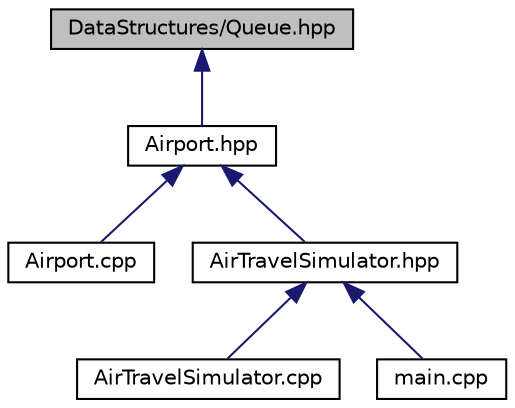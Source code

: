 digraph "DataStructures/Queue.hpp"
{
  edge [fontname="Helvetica",fontsize="10",labelfontname="Helvetica",labelfontsize="10"];
  node [fontname="Helvetica",fontsize="10",shape=record];
  Node1 [label="DataStructures/Queue.hpp",height=0.2,width=0.4,color="black", fillcolor="grey75", style="filled", fontcolor="black"];
  Node1 -> Node2 [dir="back",color="midnightblue",fontsize="10",style="solid"];
  Node2 [label="Airport.hpp",height=0.2,width=0.4,color="black", fillcolor="white", style="filled",URL="$Airport_8hpp.html"];
  Node2 -> Node3 [dir="back",color="midnightblue",fontsize="10",style="solid"];
  Node3 [label="Airport.cpp",height=0.2,width=0.4,color="black", fillcolor="white", style="filled",URL="$Airport_8cpp.html"];
  Node2 -> Node4 [dir="back",color="midnightblue",fontsize="10",style="solid"];
  Node4 [label="AirTravelSimulator.hpp",height=0.2,width=0.4,color="black", fillcolor="white", style="filled",URL="$AirTravelSimulator_8hpp.html"];
  Node4 -> Node5 [dir="back",color="midnightblue",fontsize="10",style="solid"];
  Node5 [label="AirTravelSimulator.cpp",height=0.2,width=0.4,color="black", fillcolor="white", style="filled",URL="$AirTravelSimulator_8cpp.html"];
  Node4 -> Node6 [dir="back",color="midnightblue",fontsize="10",style="solid"];
  Node6 [label="main.cpp",height=0.2,width=0.4,color="black", fillcolor="white", style="filled",URL="$main_8cpp.html"];
}
